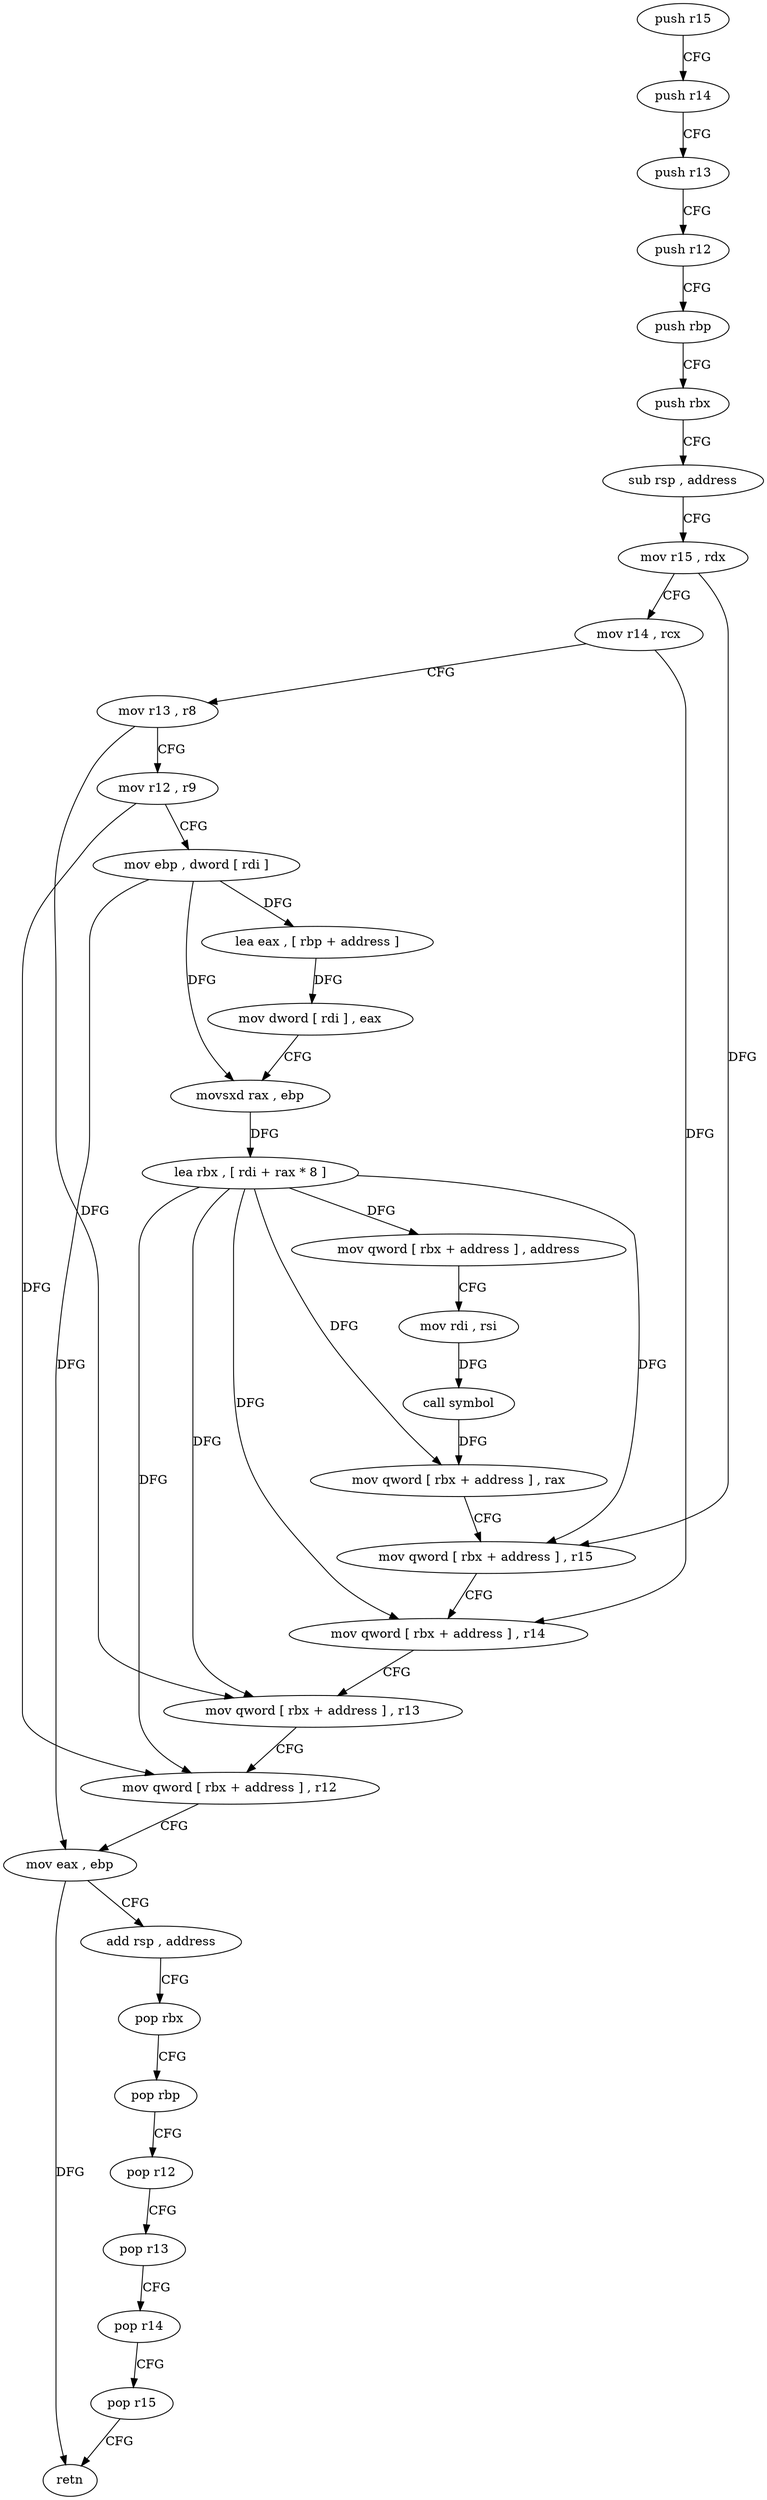 digraph "func" {
"77449" [label = "push r15" ]
"77451" [label = "push r14" ]
"77453" [label = "push r13" ]
"77455" [label = "push r12" ]
"77457" [label = "push rbp" ]
"77458" [label = "push rbx" ]
"77459" [label = "sub rsp , address" ]
"77463" [label = "mov r15 , rdx" ]
"77466" [label = "mov r14 , rcx" ]
"77469" [label = "mov r13 , r8" ]
"77472" [label = "mov r12 , r9" ]
"77475" [label = "mov ebp , dword [ rdi ]" ]
"77477" [label = "lea eax , [ rbp + address ]" ]
"77480" [label = "mov dword [ rdi ] , eax" ]
"77482" [label = "movsxd rax , ebp" ]
"77485" [label = "lea rbx , [ rdi + rax * 8 ]" ]
"77489" [label = "mov qword [ rbx + address ] , address" ]
"77500" [label = "mov rdi , rsi" ]
"77503" [label = "call symbol" ]
"77508" [label = "mov qword [ rbx + address ] , rax" ]
"77512" [label = "mov qword [ rbx + address ] , r15" ]
"77516" [label = "mov qword [ rbx + address ] , r14" ]
"77520" [label = "mov qword [ rbx + address ] , r13" ]
"77524" [label = "mov qword [ rbx + address ] , r12" ]
"77531" [label = "mov eax , ebp" ]
"77533" [label = "add rsp , address" ]
"77537" [label = "pop rbx" ]
"77538" [label = "pop rbp" ]
"77539" [label = "pop r12" ]
"77541" [label = "pop r13" ]
"77543" [label = "pop r14" ]
"77545" [label = "pop r15" ]
"77547" [label = "retn" ]
"77449" -> "77451" [ label = "CFG" ]
"77451" -> "77453" [ label = "CFG" ]
"77453" -> "77455" [ label = "CFG" ]
"77455" -> "77457" [ label = "CFG" ]
"77457" -> "77458" [ label = "CFG" ]
"77458" -> "77459" [ label = "CFG" ]
"77459" -> "77463" [ label = "CFG" ]
"77463" -> "77466" [ label = "CFG" ]
"77463" -> "77512" [ label = "DFG" ]
"77466" -> "77469" [ label = "CFG" ]
"77466" -> "77516" [ label = "DFG" ]
"77469" -> "77472" [ label = "CFG" ]
"77469" -> "77520" [ label = "DFG" ]
"77472" -> "77475" [ label = "CFG" ]
"77472" -> "77524" [ label = "DFG" ]
"77475" -> "77477" [ label = "DFG" ]
"77475" -> "77482" [ label = "DFG" ]
"77475" -> "77531" [ label = "DFG" ]
"77477" -> "77480" [ label = "DFG" ]
"77480" -> "77482" [ label = "CFG" ]
"77482" -> "77485" [ label = "DFG" ]
"77485" -> "77489" [ label = "DFG" ]
"77485" -> "77508" [ label = "DFG" ]
"77485" -> "77512" [ label = "DFG" ]
"77485" -> "77516" [ label = "DFG" ]
"77485" -> "77520" [ label = "DFG" ]
"77485" -> "77524" [ label = "DFG" ]
"77489" -> "77500" [ label = "CFG" ]
"77500" -> "77503" [ label = "DFG" ]
"77503" -> "77508" [ label = "DFG" ]
"77508" -> "77512" [ label = "CFG" ]
"77512" -> "77516" [ label = "CFG" ]
"77516" -> "77520" [ label = "CFG" ]
"77520" -> "77524" [ label = "CFG" ]
"77524" -> "77531" [ label = "CFG" ]
"77531" -> "77533" [ label = "CFG" ]
"77531" -> "77547" [ label = "DFG" ]
"77533" -> "77537" [ label = "CFG" ]
"77537" -> "77538" [ label = "CFG" ]
"77538" -> "77539" [ label = "CFG" ]
"77539" -> "77541" [ label = "CFG" ]
"77541" -> "77543" [ label = "CFG" ]
"77543" -> "77545" [ label = "CFG" ]
"77545" -> "77547" [ label = "CFG" ]
}

